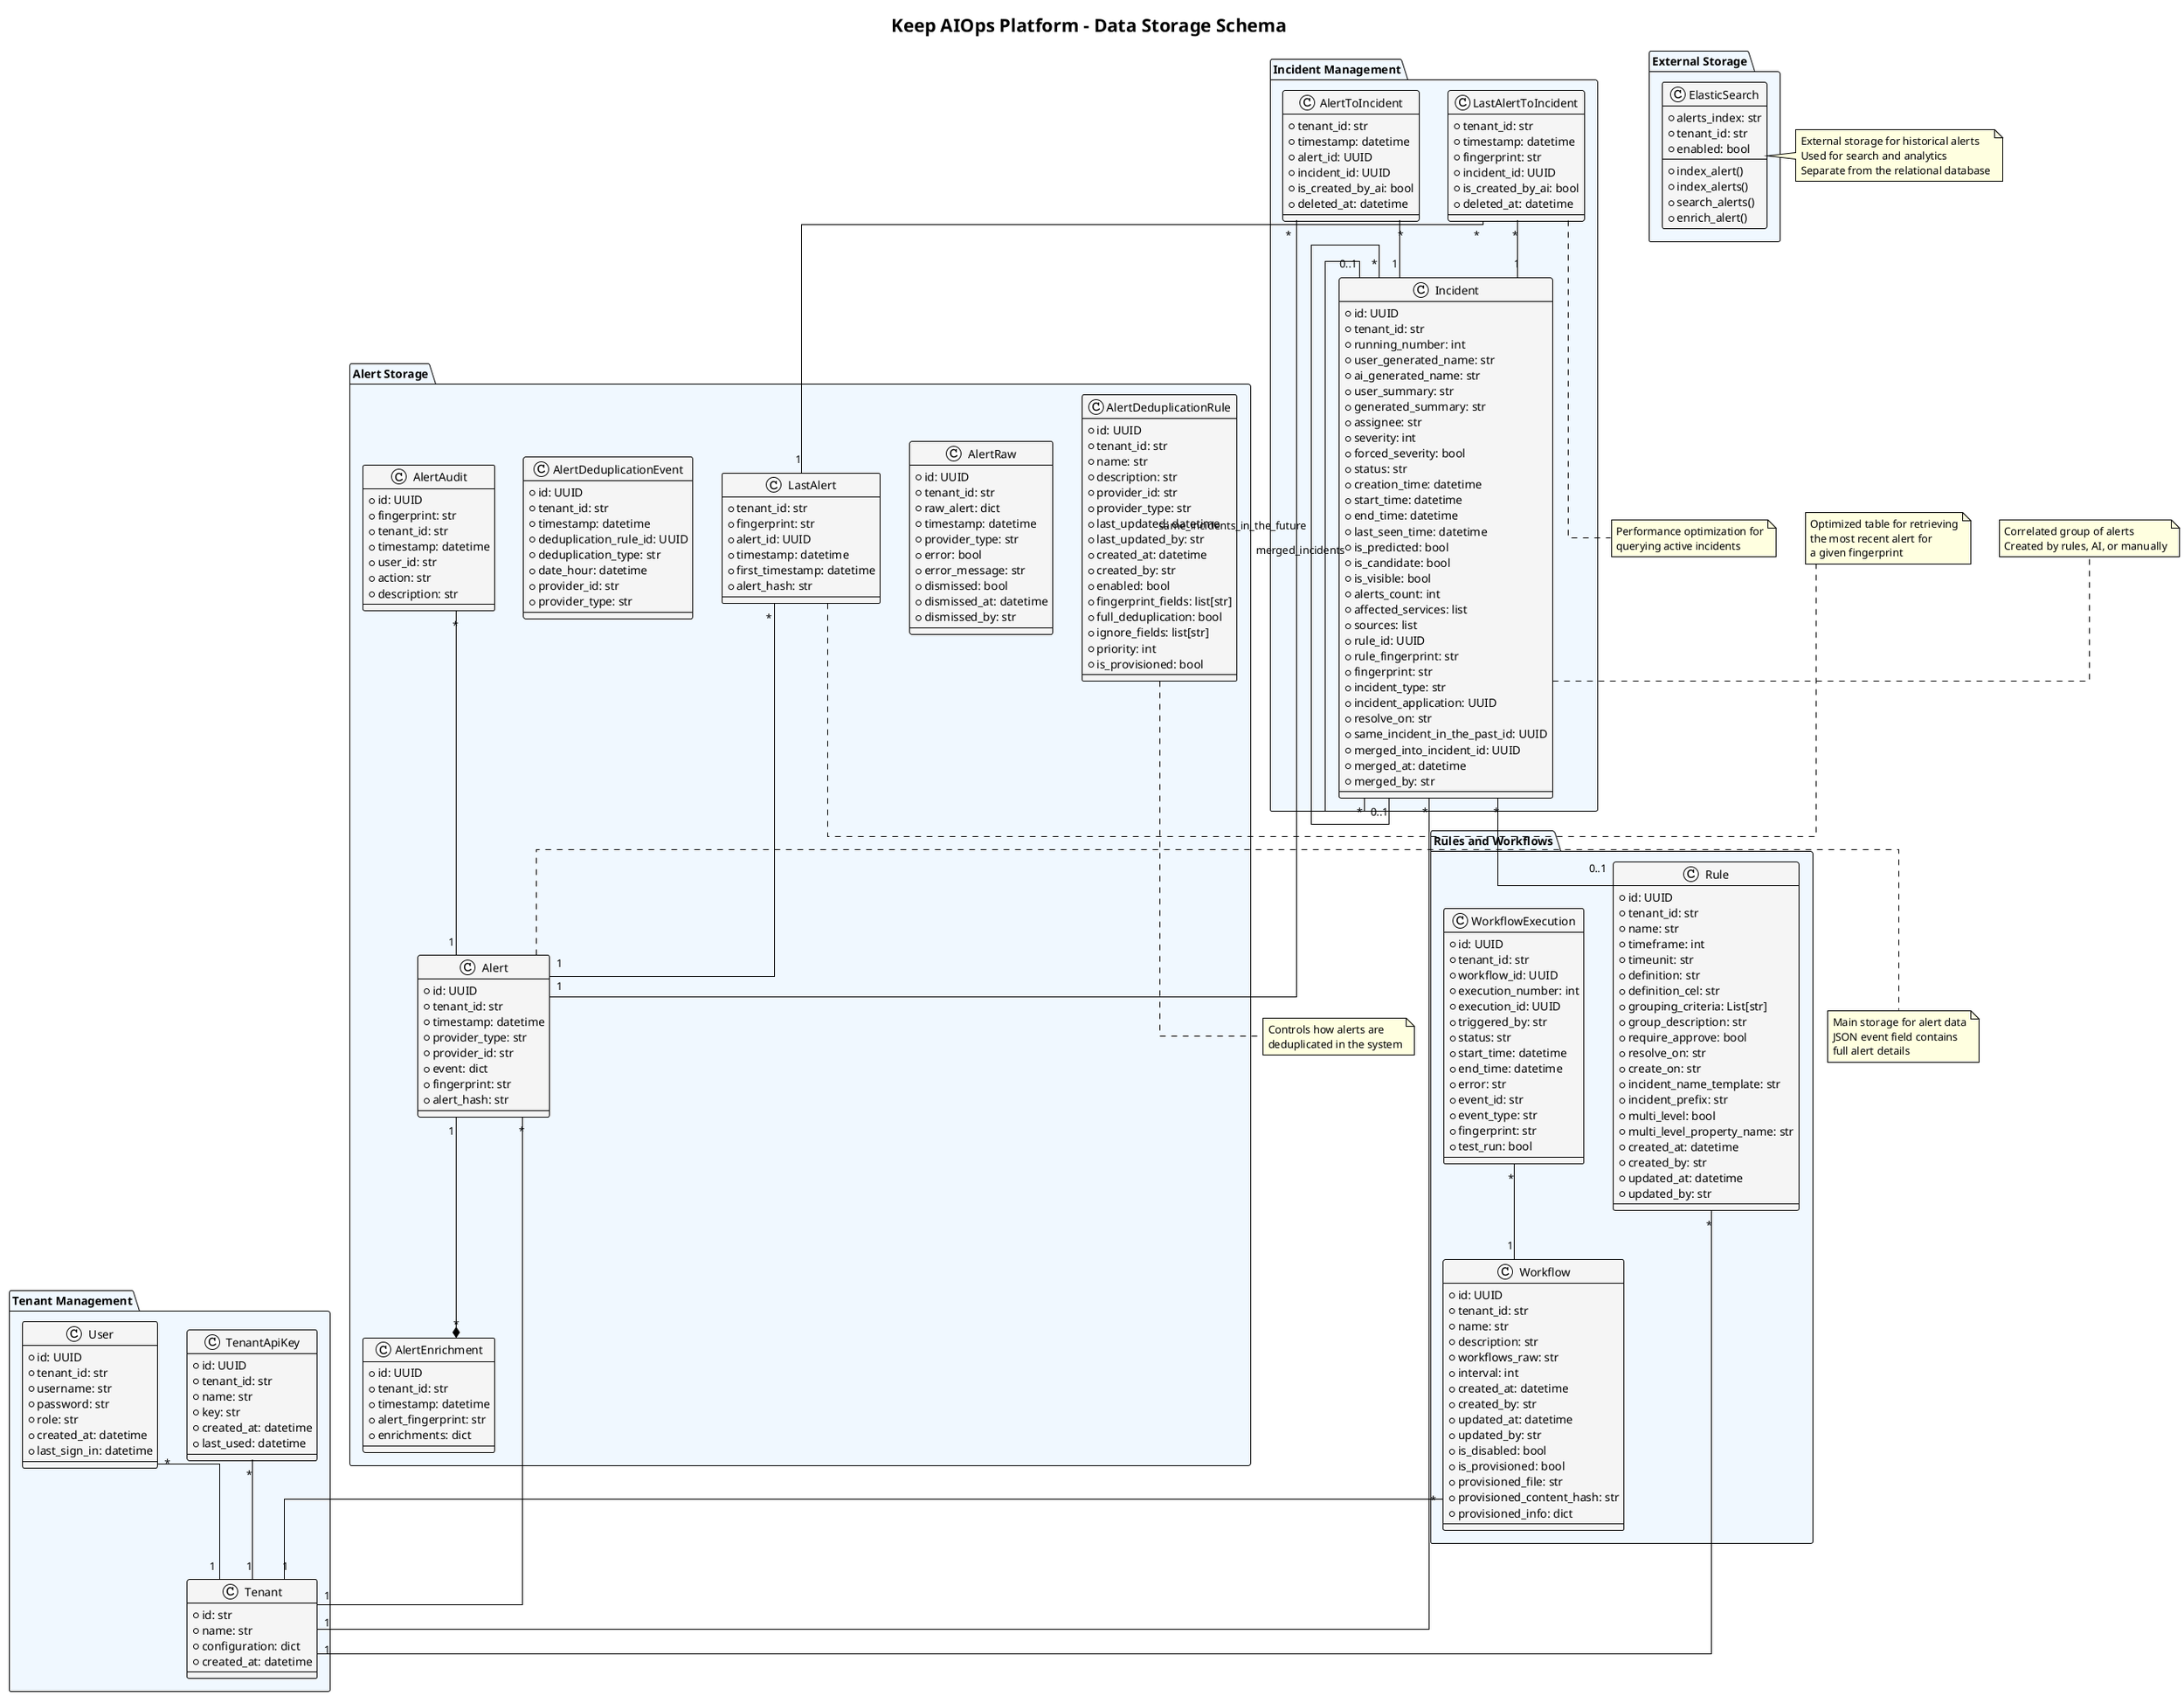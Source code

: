@startuml Data_Storage_Schema

title Keep AIOps Platform - Data Storage Schema

!theme plain
skinparam linetype ortho
skinparam ClassBackgroundColor WhiteSmoke
skinparam ClassBorderColor Black
skinparam NoteBackgroundColor LightYellow
skinparam NoteBorderColor Black
skinparam PackageBackgroundColor AliceBlue
skinparam PackageBorderColor Black

' Core Tables for Alert Management
package "Alert Storage" {
    class Alert {
        +id: UUID
        +tenant_id: str
        +timestamp: datetime
        +provider_type: str
        +provider_id: str
        +event: dict
        +fingerprint: str
        +alert_hash: str
    }

    class LastAlert {
        +tenant_id: str
        +fingerprint: str
        +alert_id: UUID
        +timestamp: datetime
        +first_timestamp: datetime
        +alert_hash: str
    }

    class AlertRaw {
        +id: UUID
        +tenant_id: str
        +raw_alert: dict
        +timestamp: datetime
        +provider_type: str
        +error: bool
        +error_message: str
        +dismissed: bool
        +dismissed_at: datetime
        +dismissed_by: str
    }

    class AlertEnrichment {
        +id: UUID
        +tenant_id: str
        +timestamp: datetime
        +alert_fingerprint: str
        +enrichments: dict
    }

    class AlertDeduplicationRule {
        +id: UUID
        +tenant_id: str
        +name: str
        +description: str
        +provider_id: str
        +provider_type: str
        +last_updated: datetime
        +last_updated_by: str
        +created_at: datetime
        +created_by: str
        +enabled: bool
        +fingerprint_fields: list[str]
        +full_deduplication: bool
        +ignore_fields: list[str]
        +priority: int
        +is_provisioned: bool
    }

    class AlertDeduplicationEvent {
        +id: UUID
        +tenant_id: str
        +timestamp: datetime
        +deduplication_rule_id: UUID
        +deduplication_type: str
        +date_hour: datetime
        +provider_id: str
        +provider_type: str
    }

    class AlertAudit {
        +id: UUID
        +fingerprint: str
        +tenant_id: str
        +timestamp: datetime
        +user_id: str
        +action: str
        +description: str
    }
}

' Incident Management Tables
package "Incident Management" {
    class Incident {
        +id: UUID
        +tenant_id: str
        +running_number: int
        +user_generated_name: str
        +ai_generated_name: str
        +user_summary: str
        +generated_summary: str
        +assignee: str
        +severity: int
        +forced_severity: bool
        +status: str
        +creation_time: datetime
        +start_time: datetime
        +end_time: datetime
        +last_seen_time: datetime
        +is_predicted: bool
        +is_candidate: bool
        +is_visible: bool
        +alerts_count: int
        +affected_services: list
        +sources: list
        +rule_id: UUID
        +rule_fingerprint: str
        +fingerprint: str
        +incident_type: str
        +incident_application: UUID
        +resolve_on: str
        +same_incident_in_the_past_id: UUID
        +merged_into_incident_id: UUID
        +merged_at: datetime
        +merged_by: str
    }

    class AlertToIncident {
        +tenant_id: str
        +timestamp: datetime
        +alert_id: UUID
        +incident_id: UUID
        +is_created_by_ai: bool
        +deleted_at: datetime
    }

    class LastAlertToIncident {
        +tenant_id: str
        +timestamp: datetime
        +fingerprint: str
        +incident_id: UUID
        +is_created_by_ai: bool
        +deleted_at: datetime
    }
}

' Workflow and Rule Tables
package "Rules and Workflows" {
    class Rule {
        +id: UUID
        +tenant_id: str
        +name: str
        +timeframe: int
        +timeunit: str
        +definition: str
        +definition_cel: str
        +grouping_criteria: List[str]
        +group_description: str
        +require_approve: bool
        +resolve_on: str
        +create_on: str
        +incident_name_template: str
        +incident_prefix: str
        +multi_level: bool
        +multi_level_property_name: str
        +created_at: datetime
        +created_by: str
        +updated_at: datetime
        +updated_by: str
    }

    class Workflow {
        +id: UUID
        +tenant_id: str
        +name: str
        +description: str
        +workflows_raw: str
        +interval: int
        +created_at: datetime
        +created_by: str
        +updated_at: datetime
        +updated_by: str
        +is_disabled: bool
        +is_provisioned: bool
        +provisioned_file: str
        +provisioned_content_hash: str
        +provisioned_info: dict
    }

    class WorkflowExecution {
        +id: UUID
        +tenant_id: str
        +workflow_id: UUID
        +execution_number: int
        +execution_id: UUID
        +triggered_by: str
        +status: str
        +start_time: datetime
        +end_time: datetime
        +error: str
        +event_id: str
        +event_type: str
        +fingerprint: str
        +test_run: bool
    }
}

' Tenant and User Management
package "Tenant Management" {
    class Tenant {
        +id: str
        +name: str
        +configuration: dict
        +created_at: datetime
    }

    class TenantApiKey {
        +id: UUID
        +tenant_id: str
        +name: str
        +key: str
        +created_at: datetime
        +last_used: datetime
    }

    class User {
        +id: UUID
        +tenant_id: str
        +username: str
        +password: str
        +role: str
        +created_at: datetime
        +last_sign_in: datetime
    }
}

' External Storage
package "External Storage" {
    class ElasticSearch {
        +alerts_index: str
        +tenant_id: str
        +enabled: bool
        +index_alert()
        +index_alerts()
        +search_alerts()
        +enrich_alert()
    }
}

' Relationships
Alert "1" --* "*" AlertEnrichment
Alert "*" -- "1" Tenant
LastAlert "*" -- "1" Alert
AlertAudit "*" -- "1" Alert

Incident "*" -- "1" Tenant
Incident "*" -- "0..1" Rule
Incident "0..1" -- "*" Incident : merged_incidents
Incident "*" -- "0..1" Incident : same_incidents_in_the_future

AlertToIncident "*" -- "1" Alert
AlertToIncident "*" -- "1" Incident
LastAlertToIncident "*" -- "1" LastAlert
LastAlertToIncident "*" -- "1" Incident

Rule "*" -- "1" Tenant
Workflow "*" -- "1" Tenant
WorkflowExecution "*" -- "1" Workflow

User "*" -- "1" Tenant
TenantApiKey "*" -- "1" Tenant

' Notes
note right of Alert
  Main storage for alert data
  JSON event field contains 
  full alert details
end note

note right of LastAlert
  Optimized table for retrieving
  the most recent alert for
  a given fingerprint
end note

note right of Incident
  Correlated group of alerts
  Created by rules, AI, or manually
end note

note right of ElasticSearch
  External storage for historical alerts
  Used for search and analytics
  Separate from the relational database
end note

note bottom of LastAlertToIncident
  Performance optimization for
  querying active incidents
end note

note bottom of AlertDeduplicationRule
  Controls how alerts are
  deduplicated in the system
end note

@enduml 